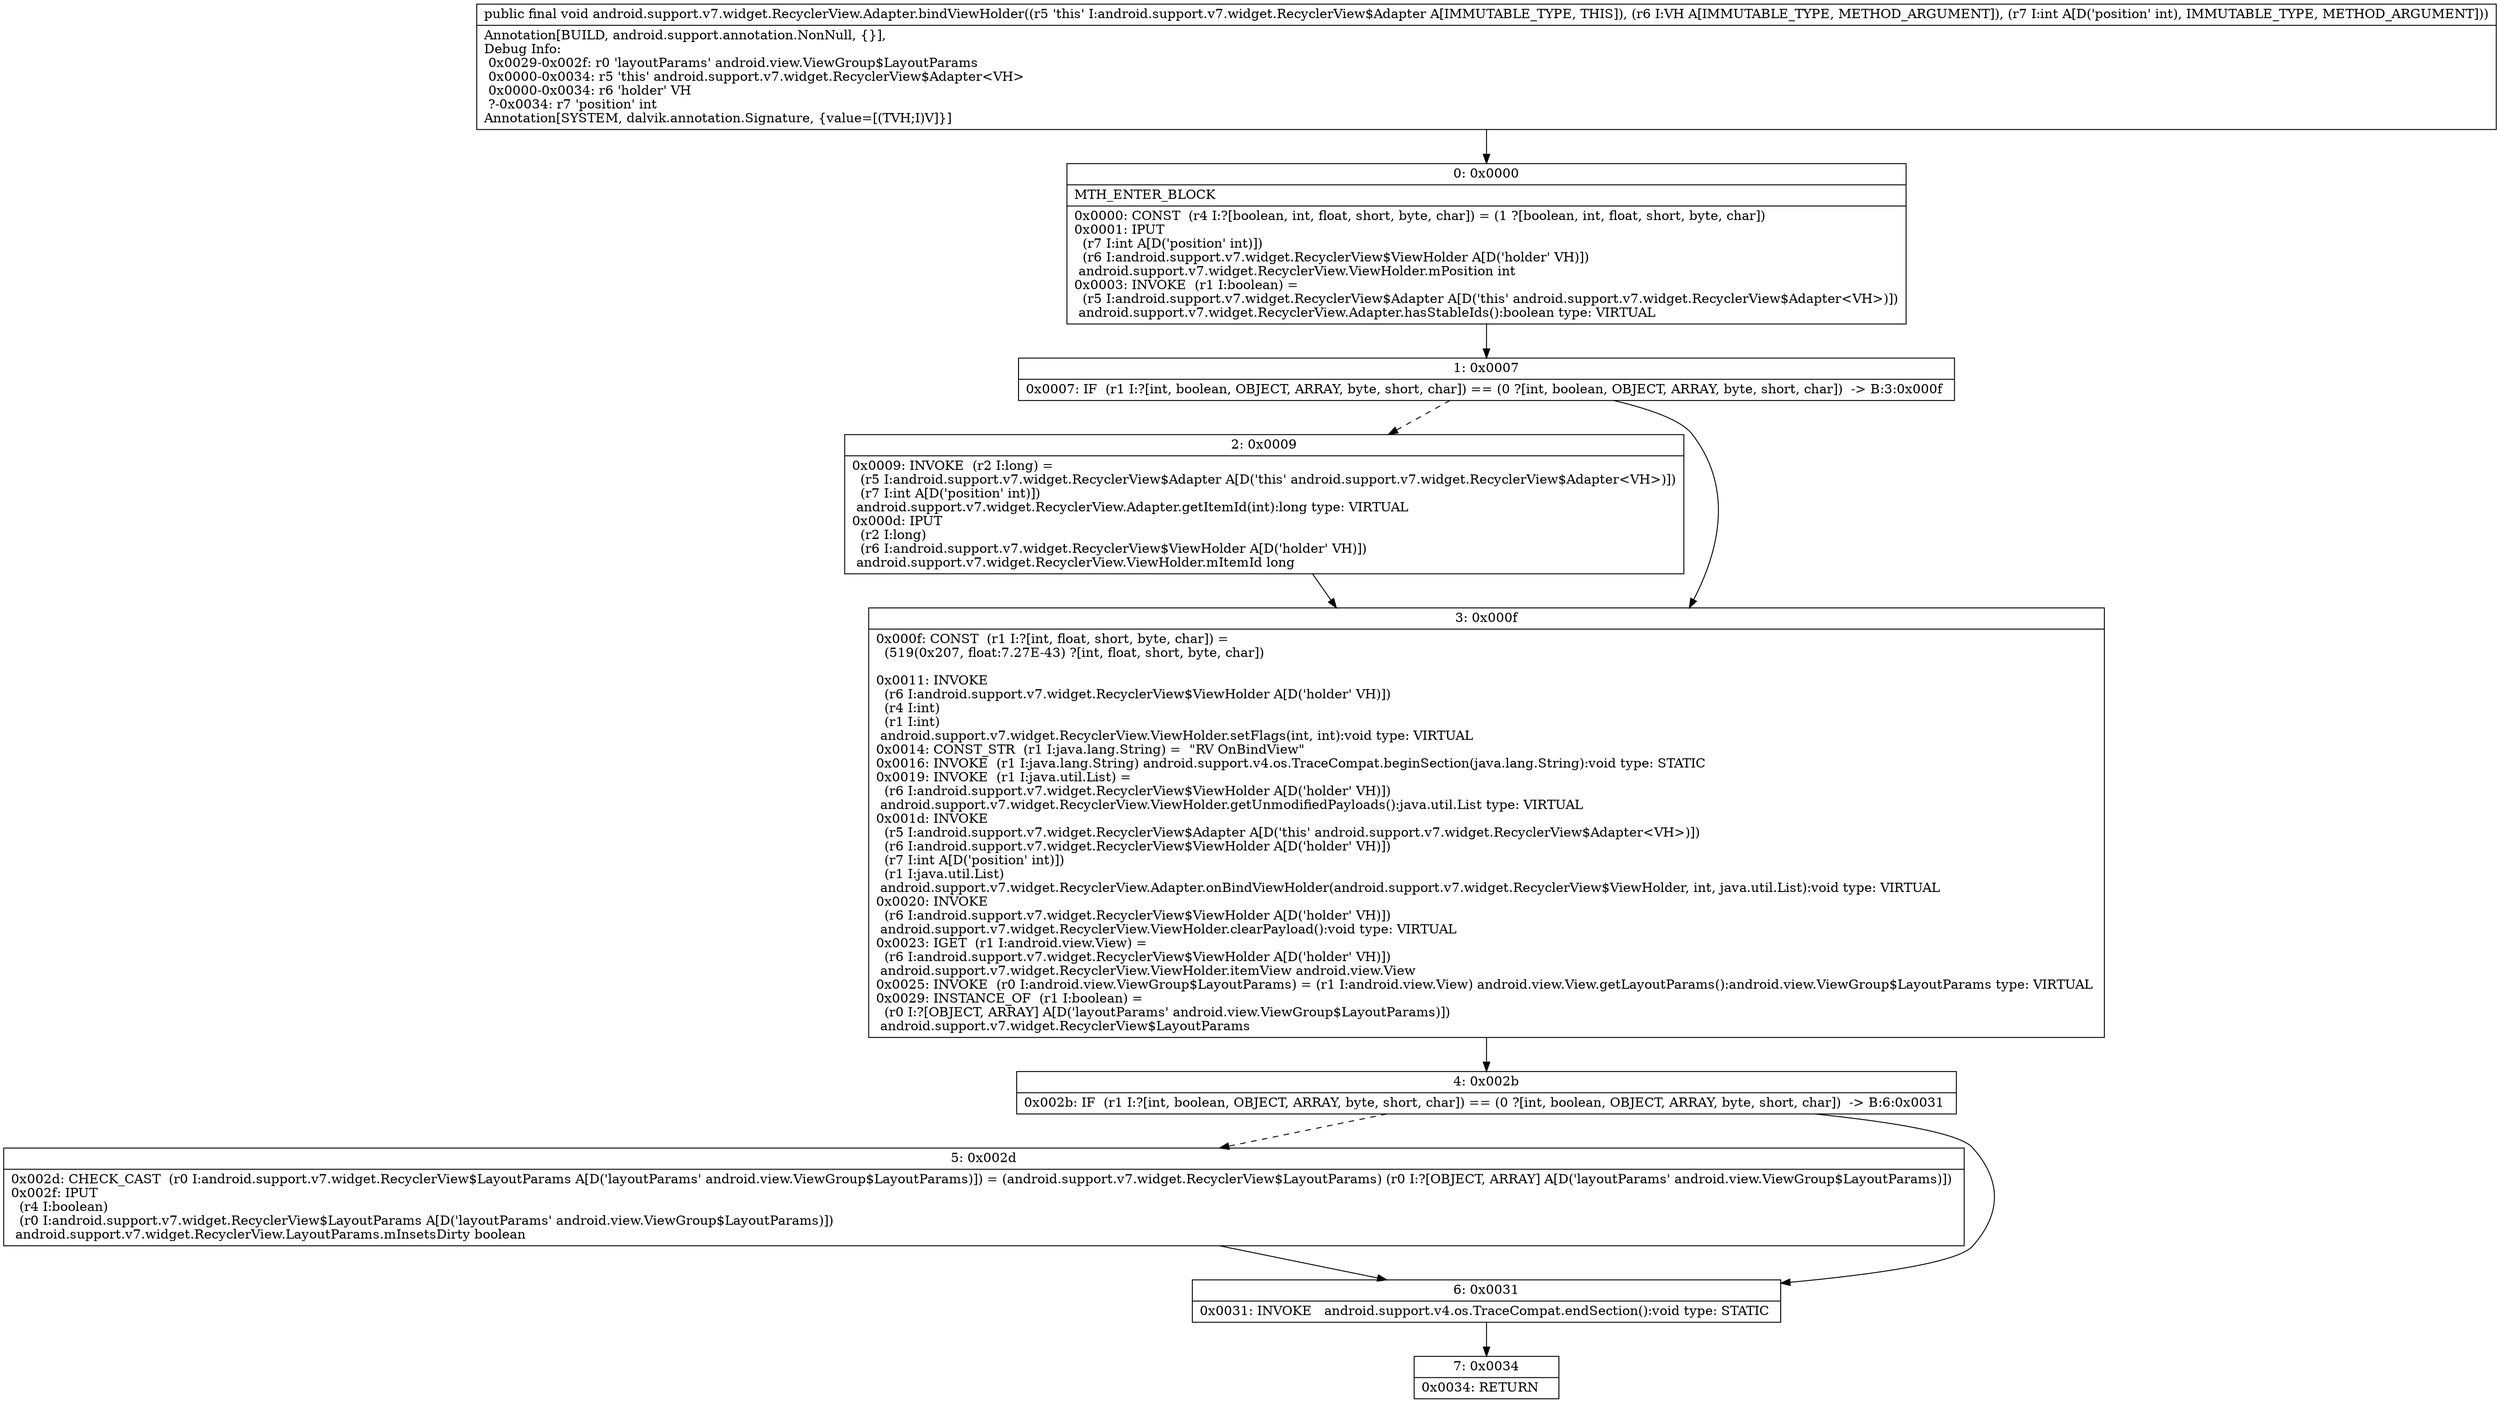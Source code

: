 digraph "CFG forandroid.support.v7.widget.RecyclerView.Adapter.bindViewHolder(Landroid\/support\/v7\/widget\/RecyclerView$ViewHolder;I)V" {
Node_0 [shape=record,label="{0\:\ 0x0000|MTH_ENTER_BLOCK\l|0x0000: CONST  (r4 I:?[boolean, int, float, short, byte, char]) = (1 ?[boolean, int, float, short, byte, char]) \l0x0001: IPUT  \l  (r7 I:int A[D('position' int)])\l  (r6 I:android.support.v7.widget.RecyclerView$ViewHolder A[D('holder' VH)])\l android.support.v7.widget.RecyclerView.ViewHolder.mPosition int \l0x0003: INVOKE  (r1 I:boolean) = \l  (r5 I:android.support.v7.widget.RecyclerView$Adapter A[D('this' android.support.v7.widget.RecyclerView$Adapter\<VH\>)])\l android.support.v7.widget.RecyclerView.Adapter.hasStableIds():boolean type: VIRTUAL \l}"];
Node_1 [shape=record,label="{1\:\ 0x0007|0x0007: IF  (r1 I:?[int, boolean, OBJECT, ARRAY, byte, short, char]) == (0 ?[int, boolean, OBJECT, ARRAY, byte, short, char])  \-\> B:3:0x000f \l}"];
Node_2 [shape=record,label="{2\:\ 0x0009|0x0009: INVOKE  (r2 I:long) = \l  (r5 I:android.support.v7.widget.RecyclerView$Adapter A[D('this' android.support.v7.widget.RecyclerView$Adapter\<VH\>)])\l  (r7 I:int A[D('position' int)])\l android.support.v7.widget.RecyclerView.Adapter.getItemId(int):long type: VIRTUAL \l0x000d: IPUT  \l  (r2 I:long)\l  (r6 I:android.support.v7.widget.RecyclerView$ViewHolder A[D('holder' VH)])\l android.support.v7.widget.RecyclerView.ViewHolder.mItemId long \l}"];
Node_3 [shape=record,label="{3\:\ 0x000f|0x000f: CONST  (r1 I:?[int, float, short, byte, char]) = \l  (519(0x207, float:7.27E\-43) ?[int, float, short, byte, char])\l \l0x0011: INVOKE  \l  (r6 I:android.support.v7.widget.RecyclerView$ViewHolder A[D('holder' VH)])\l  (r4 I:int)\l  (r1 I:int)\l android.support.v7.widget.RecyclerView.ViewHolder.setFlags(int, int):void type: VIRTUAL \l0x0014: CONST_STR  (r1 I:java.lang.String) =  \"RV OnBindView\" \l0x0016: INVOKE  (r1 I:java.lang.String) android.support.v4.os.TraceCompat.beginSection(java.lang.String):void type: STATIC \l0x0019: INVOKE  (r1 I:java.util.List) = \l  (r6 I:android.support.v7.widget.RecyclerView$ViewHolder A[D('holder' VH)])\l android.support.v7.widget.RecyclerView.ViewHolder.getUnmodifiedPayloads():java.util.List type: VIRTUAL \l0x001d: INVOKE  \l  (r5 I:android.support.v7.widget.RecyclerView$Adapter A[D('this' android.support.v7.widget.RecyclerView$Adapter\<VH\>)])\l  (r6 I:android.support.v7.widget.RecyclerView$ViewHolder A[D('holder' VH)])\l  (r7 I:int A[D('position' int)])\l  (r1 I:java.util.List)\l android.support.v7.widget.RecyclerView.Adapter.onBindViewHolder(android.support.v7.widget.RecyclerView$ViewHolder, int, java.util.List):void type: VIRTUAL \l0x0020: INVOKE  \l  (r6 I:android.support.v7.widget.RecyclerView$ViewHolder A[D('holder' VH)])\l android.support.v7.widget.RecyclerView.ViewHolder.clearPayload():void type: VIRTUAL \l0x0023: IGET  (r1 I:android.view.View) = \l  (r6 I:android.support.v7.widget.RecyclerView$ViewHolder A[D('holder' VH)])\l android.support.v7.widget.RecyclerView.ViewHolder.itemView android.view.View \l0x0025: INVOKE  (r0 I:android.view.ViewGroup$LayoutParams) = (r1 I:android.view.View) android.view.View.getLayoutParams():android.view.ViewGroup$LayoutParams type: VIRTUAL \l0x0029: INSTANCE_OF  (r1 I:boolean) = \l  (r0 I:?[OBJECT, ARRAY] A[D('layoutParams' android.view.ViewGroup$LayoutParams)])\l android.support.v7.widget.RecyclerView$LayoutParams \l}"];
Node_4 [shape=record,label="{4\:\ 0x002b|0x002b: IF  (r1 I:?[int, boolean, OBJECT, ARRAY, byte, short, char]) == (0 ?[int, boolean, OBJECT, ARRAY, byte, short, char])  \-\> B:6:0x0031 \l}"];
Node_5 [shape=record,label="{5\:\ 0x002d|0x002d: CHECK_CAST  (r0 I:android.support.v7.widget.RecyclerView$LayoutParams A[D('layoutParams' android.view.ViewGroup$LayoutParams)]) = (android.support.v7.widget.RecyclerView$LayoutParams) (r0 I:?[OBJECT, ARRAY] A[D('layoutParams' android.view.ViewGroup$LayoutParams)]) \l0x002f: IPUT  \l  (r4 I:boolean)\l  (r0 I:android.support.v7.widget.RecyclerView$LayoutParams A[D('layoutParams' android.view.ViewGroup$LayoutParams)])\l android.support.v7.widget.RecyclerView.LayoutParams.mInsetsDirty boolean \l}"];
Node_6 [shape=record,label="{6\:\ 0x0031|0x0031: INVOKE   android.support.v4.os.TraceCompat.endSection():void type: STATIC \l}"];
Node_7 [shape=record,label="{7\:\ 0x0034|0x0034: RETURN   \l}"];
MethodNode[shape=record,label="{public final void android.support.v7.widget.RecyclerView.Adapter.bindViewHolder((r5 'this' I:android.support.v7.widget.RecyclerView$Adapter A[IMMUTABLE_TYPE, THIS]), (r6 I:VH A[IMMUTABLE_TYPE, METHOD_ARGUMENT]), (r7 I:int A[D('position' int), IMMUTABLE_TYPE, METHOD_ARGUMENT]))  | Annotation[BUILD, android.support.annotation.NonNull, \{\}], \lDebug Info:\l  0x0029\-0x002f: r0 'layoutParams' android.view.ViewGroup$LayoutParams\l  0x0000\-0x0034: r5 'this' android.support.v7.widget.RecyclerView$Adapter\<VH\>\l  0x0000\-0x0034: r6 'holder' VH\l  ?\-0x0034: r7 'position' int\lAnnotation[SYSTEM, dalvik.annotation.Signature, \{value=[(TVH;I)V]\}]\l}"];
MethodNode -> Node_0;
Node_0 -> Node_1;
Node_1 -> Node_2[style=dashed];
Node_1 -> Node_3;
Node_2 -> Node_3;
Node_3 -> Node_4;
Node_4 -> Node_5[style=dashed];
Node_4 -> Node_6;
Node_5 -> Node_6;
Node_6 -> Node_7;
}

